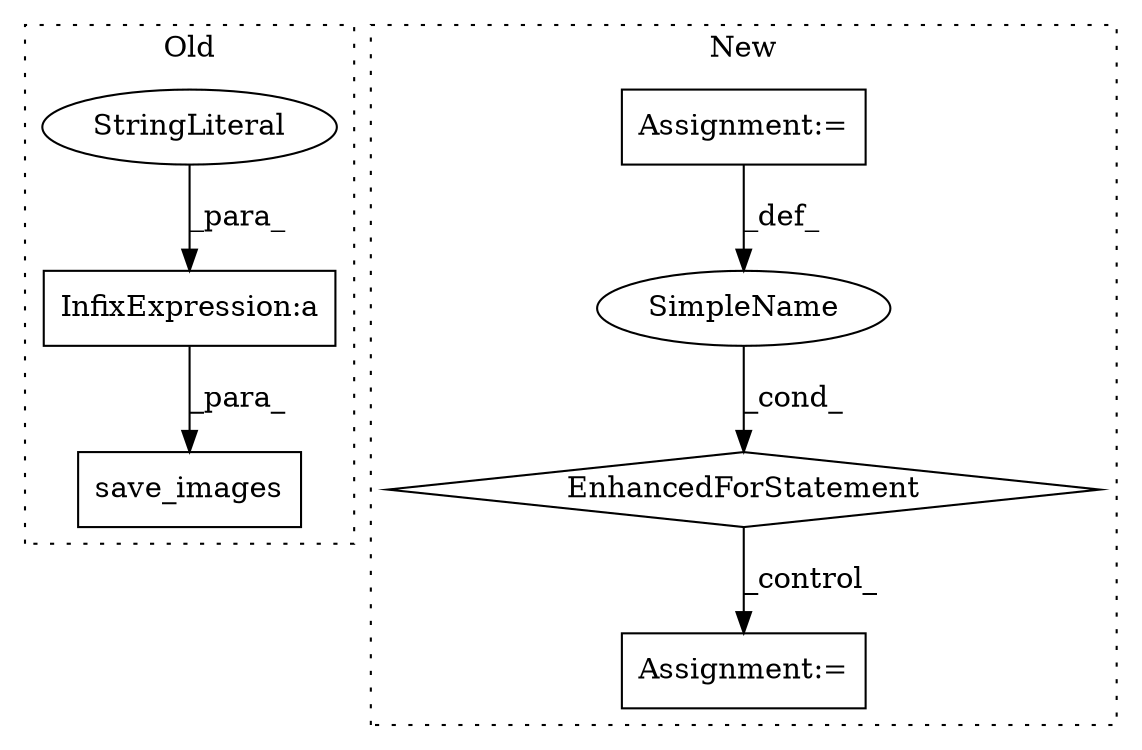 digraph G {
subgraph cluster0 {
1 [label="save_images" a="32" s="3968,4062" l="12,1" shape="box"];
6 [label="InfixExpression:a" a="27" s="4055" l="3" shape="box"];
7 [label="StringLiteral" a="45" s="4027" l="28" shape="ellipse"];
label = "Old";
style="dotted";
}
subgraph cluster1 {
2 [label="EnhancedForStatement" a="70" s="3955,4051" l="61,2" shape="diamond"];
3 [label="Assignment:=" a="7" s="4065,4165" l="65,2" shape="box"];
4 [label="SimpleName" a="42" s="4020" l="11" shape="ellipse"];
5 [label="Assignment:=" a="7" s="3955,4051" l="61,2" shape="box"];
label = "New";
style="dotted";
}
2 -> 3 [label="_control_"];
4 -> 2 [label="_cond_"];
5 -> 4 [label="_def_"];
6 -> 1 [label="_para_"];
7 -> 6 [label="_para_"];
}